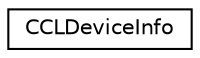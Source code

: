 digraph G
{
  edge [fontname="Helvetica",fontsize="10",labelfontname="Helvetica",labelfontsize="10"];
  node [fontname="Helvetica",fontsize="10",shape=record];
  rankdir=LR;
  Node1 [label="CCLDeviceInfo",height=0.2,width=0.4,color="black", fillcolor="white", style="filled",URL="$d4/df9/structCCLDeviceInfo.html"];
}
